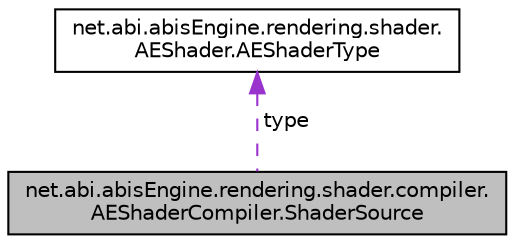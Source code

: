 digraph "net.abi.abisEngine.rendering.shader.compiler.AEShaderCompiler.ShaderSource"
{
 // LATEX_PDF_SIZE
  edge [fontname="Helvetica",fontsize="10",labelfontname="Helvetica",labelfontsize="10"];
  node [fontname="Helvetica",fontsize="10",shape=record];
  Node1 [label="net.abi.abisEngine.rendering.shader.compiler.\lAEShaderCompiler.ShaderSource",height=0.2,width=0.4,color="black", fillcolor="grey75", style="filled", fontcolor="black",tooltip=" "];
  Node2 -> Node1 [dir="back",color="darkorchid3",fontsize="10",style="dashed",label=" type" ,fontname="Helvetica"];
  Node2 [label="net.abi.abisEngine.rendering.shader.\lAEShader.AEShaderType",height=0.2,width=0.4,color="black", fillcolor="white", style="filled",URL="$d3/d32/enumnet_1_1abi_1_1abis_engine_1_1rendering_1_1shader_1_1_a_e_shader_1_1_a_e_shader_type.html",tooltip=" "];
}
